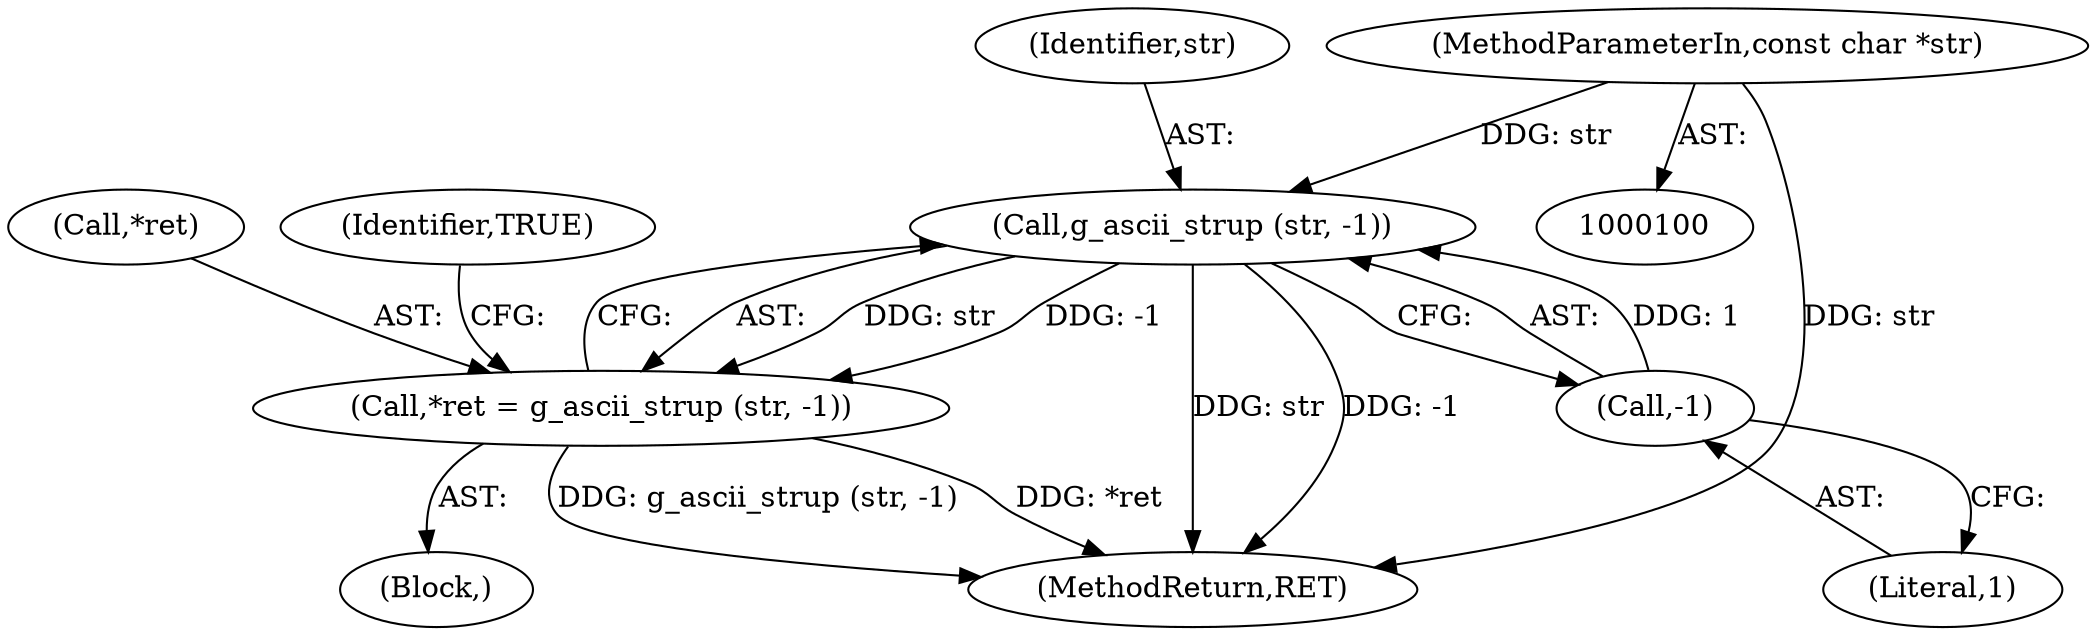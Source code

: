 digraph "1_dbus_9a6bce9b615abca6068348c1606ba8eaf13d9ae0_43@pointer" {
"1000109" [label="(Call,g_ascii_strup (str, -1))"];
"1000102" [label="(MethodParameterIn,const char *str)"];
"1000111" [label="(Call,-1)"];
"1000106" [label="(Call,*ret = g_ascii_strup (str, -1))"];
"1000109" [label="(Call,g_ascii_strup (str, -1))"];
"1000111" [label="(Call,-1)"];
"1000115" [label="(MethodReturn,RET)"];
"1000102" [label="(MethodParameterIn,const char *str)"];
"1000112" [label="(Literal,1)"];
"1000105" [label="(Block,)"];
"1000106" [label="(Call,*ret = g_ascii_strup (str, -1))"];
"1000107" [label="(Call,*ret)"];
"1000114" [label="(Identifier,TRUE)"];
"1000110" [label="(Identifier,str)"];
"1000109" -> "1000106"  [label="AST: "];
"1000109" -> "1000111"  [label="CFG: "];
"1000110" -> "1000109"  [label="AST: "];
"1000111" -> "1000109"  [label="AST: "];
"1000106" -> "1000109"  [label="CFG: "];
"1000109" -> "1000115"  [label="DDG: -1"];
"1000109" -> "1000115"  [label="DDG: str"];
"1000109" -> "1000106"  [label="DDG: str"];
"1000109" -> "1000106"  [label="DDG: -1"];
"1000102" -> "1000109"  [label="DDG: str"];
"1000111" -> "1000109"  [label="DDG: 1"];
"1000102" -> "1000100"  [label="AST: "];
"1000102" -> "1000115"  [label="DDG: str"];
"1000111" -> "1000112"  [label="CFG: "];
"1000112" -> "1000111"  [label="AST: "];
"1000106" -> "1000105"  [label="AST: "];
"1000107" -> "1000106"  [label="AST: "];
"1000114" -> "1000106"  [label="CFG: "];
"1000106" -> "1000115"  [label="DDG: *ret"];
"1000106" -> "1000115"  [label="DDG: g_ascii_strup (str, -1)"];
}
